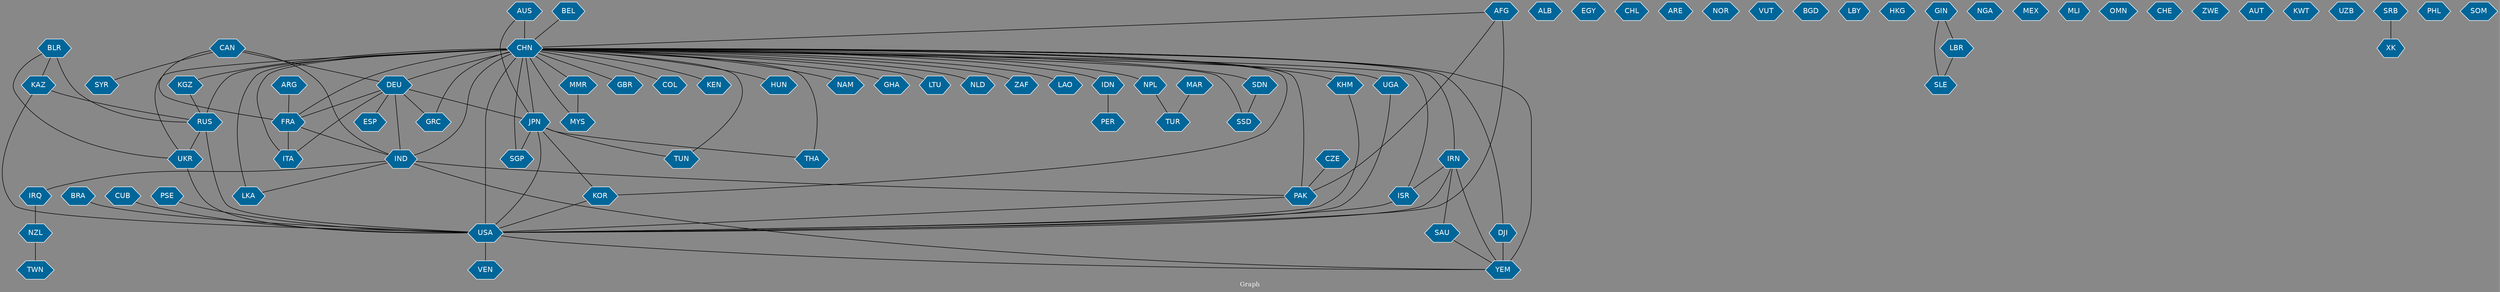 // Countries together in item graph
graph {
	graph [bgcolor="#888888" fontcolor=white fontsize=12 label="Graph" outputorder=edgesfirst overlap=prism]
	node [color=white fillcolor="#006699" fontcolor=white fontname=Helvetica shape=hexagon style=filled]
	edge [arrowhead=open color=black fontcolor=white fontname=Courier fontsize=12]
		YEM [label=YEM]
		MMR [label=MMR]
		USA [label=USA]
		GRC [label=GRC]
		CHN [label=CHN]
		ALB [label=ALB]
		CAN [label=CAN]
		GBR [label=GBR]
		IRN [label=IRN]
		EGY [label=EGY]
		ISR [label=ISR]
		SGP [label=SGP]
		KOR [label=KOR]
		JPN [label=JPN]
		DEU [label=DEU]
		LKA [label=LKA]
		MYS [label=MYS]
		FRA [label=FRA]
		TUN [label=TUN]
		IND [label=IND]
		RUS [label=RUS]
		COL [label=COL]
		UKR [label=UKR]
		CHL [label=CHL]
		ARE [label=ARE]
		AUS [label=AUS]
		THA [label=THA]
		NOR [label=NOR]
		VUT [label=VUT]
		PAK [label=PAK]
		AFG [label=AFG]
		BRA [label=BRA]
		BGD [label=BGD]
		SYR [label=SYR]
		KEN [label=KEN]
		ARG [label=ARG]
		LBY [label=LBY]
		HKG [label=HKG]
		SLE [label=SLE]
		LBR [label=LBR]
		GIN [label=GIN]
		NPL [label=NPL]
		IRQ [label=IRQ]
		KGZ [label=KGZ]
		HUN [label=HUN]
		ESP [label=ESP]
		PER [label=PER]
		CUB [label=CUB]
		IDN [label=IDN]
		KHM [label=KHM]
		BLR [label=BLR]
		NGA [label=NGA]
		NAM [label=NAM]
		MEX [label=MEX]
		SAU [label=SAU]
		TUR [label=TUR]
		MAR [label=MAR]
		MLI [label=MLI]
		VEN [label=VEN]
		OMN [label=OMN]
		GHA [label=GHA]
		UGA [label=UGA]
		LTU [label=LTU]
		NLD [label=NLD]
		DJI [label=DJI]
		CHE [label=CHE]
		SDN [label=SDN]
		ITA [label=ITA]
		ZWE [label=ZWE]
		TWN [label=TWN]
		NZL [label=NZL]
		BEL [label=BEL]
		ZAF [label=ZAF]
		AUT [label=AUT]
		LAO [label=LAO]
		PSE [label=PSE]
		KWT [label=KWT]
		KAZ [label=KAZ]
		CZE [label=CZE]
		UZB [label=UZB]
		SRB [label=SRB]
		XK [label=XK]
		PHL [label=PHL]
		SSD [label=SSD]
		SOM [label=SOM]
			DEU -- ITA [weight=2]
			CHN -- NPL [weight=3]
			DEU -- JPN [weight=5]
			SAU -- YEM [weight=3]
			JPN -- TUN [weight=1]
			SDN -- SSD [weight=1]
			FRA -- IND [weight=1]
			AFG -- USA [weight=5]
			BRA -- USA [weight=1]
			CHN -- DEU [weight=5]
			AUS -- JPN [weight=2]
			IRN -- ISR [weight=3]
			CHN -- UGA [weight=2]
			CAN -- SYR [weight=1]
			CHN -- ISR [weight=1]
			CHN -- ZAF [weight=1]
			CAN -- IND [weight=1]
			USA -- YEM [weight=2]
			CHN -- HUN [weight=2]
			MAR -- TUR [weight=1]
			DEU -- ESP [weight=1]
			CHN -- GRC [weight=1]
			JPN -- USA [weight=7]
			KOR -- USA [weight=5]
			CHN -- USA [weight=30]
			JPN -- THA [weight=1]
			CHN -- NAM [weight=2]
			CHN -- GBR [weight=13]
			CAN -- DEU [weight=1]
			CHN -- COL [weight=1]
			CHN -- IDN [weight=2]
			DEU -- IND [weight=1]
			BLR -- RUS [weight=2]
			UGA -- USA [weight=1]
			CHN -- IND [weight=2]
			CHN -- SDN [weight=1]
			CHN -- GHA [weight=1]
			KHM -- USA [weight=1]
			BLR -- UKR [weight=1]
			KAZ -- USA [weight=1]
			CHN -- JPN [weight=20]
			GIN -- SLE [weight=1]
			MMR -- MYS [weight=1]
			UKR -- USA [weight=1]
			PSE -- USA [weight=1]
			ARG -- FRA [weight=1]
			IRQ -- NZL [weight=1]
			CHN -- LAO [weight=1]
			CHN -- FRA [weight=2]
			ISR -- USA [weight=5]
			DEU -- GRC [weight=2]
			BEL -- CHN [weight=1]
			NZL -- TWN [weight=1]
			IRN -- YEM [weight=1]
			KGZ -- RUS [weight=1]
			DEU -- FRA [weight=6]
			CHN -- THA [weight=4]
			IND -- PAK [weight=1]
			PAK -- USA [weight=1]
			FRA -- ITA [weight=2]
			CHN -- KEN [weight=2]
			CHN -- LKA [weight=4]
			CHN -- KHM [weight=3]
			IDN -- PER [weight=1]
			IND -- LKA [weight=1]
			CHN -- MMR [weight=9]
			CHN -- ITA [weight=3]
			CHN -- SGP [weight=4]
			CHN -- KGZ [weight=1]
			CHN -- SSD [weight=1]
			CAN -- FRA [weight=1]
			CHN -- UKR [weight=1]
			CHN -- LTU [weight=1]
			RUS -- UKR [weight=5]
			CHN -- MYS [weight=1]
			IRN -- USA [weight=5]
			IRN -- SAU [weight=1]
			DJI -- YEM [weight=2]
			CHN -- KOR [weight=3]
			GIN -- LBR [weight=1]
			CHN -- TUN [weight=1]
			AFG -- CHN [weight=1]
			KAZ -- RUS [weight=2]
			CHN -- NLD [weight=1]
			CHN -- IRN [weight=3]
			BLR -- KAZ [weight=1]
			JPN -- KOR [weight=2]
			IND -- IRQ [weight=1]
			CHN -- RUS [weight=8]
			RUS -- USA [weight=3]
			CHN -- DJI [weight=2]
			IND -- YEM [weight=1]
			CZE -- PAK [weight=1]
			USA -- VEN [weight=7]
			CUB -- USA [weight=6]
			JPN -- SGP [weight=1]
			SRB -- XK [weight=1]
			LBR -- SLE [weight=1]
			CHN -- YEM [weight=6]
			AUS -- CHN [weight=6]
			CHN -- PAK [weight=1]
			AFG -- PAK [weight=1]
			NPL -- TUR [weight=1]
}